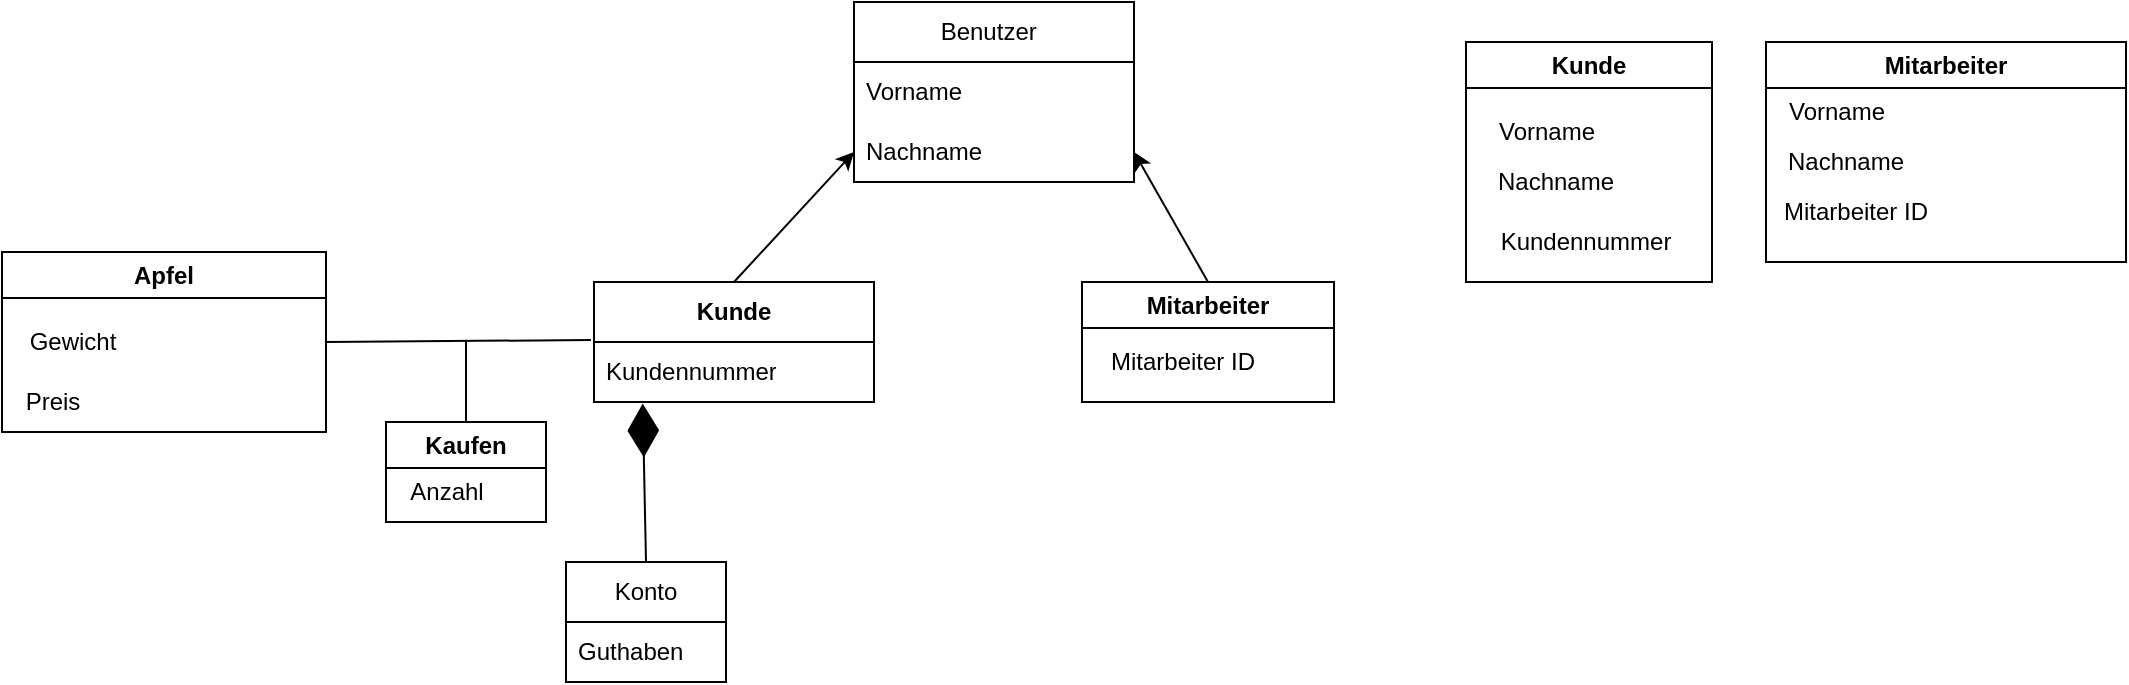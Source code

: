 <mxfile version="20.8.23" type="github"><diagram name="Seite-1" id="V2yE1zmPE9HJ6oUvd9rP"><mxGraphModel dx="1761" dy="431" grid="1" gridSize="10" guides="1" tooltips="1" connect="1" arrows="1" fold="1" page="1" pageScale="1" pageWidth="827" pageHeight="1169" math="0" shadow="0"><root><mxCell id="0"/><mxCell id="1" parent="0"/><mxCell id="EufNzNkJG_aAB4r2SubN-6" value="&lt;b&gt;Kunde&lt;/b&gt;" style="swimlane;fontStyle=0;childLayout=stackLayout;horizontal=1;startSize=30;horizontalStack=0;resizeParent=1;resizeParentMax=0;resizeLast=0;collapsible=1;marginBottom=0;whiteSpace=wrap;html=1;" vertex="1" parent="1"><mxGeometry x="44" y="180" width="140" height="60" as="geometry"/></mxCell><mxCell id="EufNzNkJG_aAB4r2SubN-8" value="Kundennummer" style="text;strokeColor=none;fillColor=none;align=left;verticalAlign=middle;spacingLeft=4;spacingRight=4;overflow=hidden;points=[[0,0.5],[1,0.5]];portConstraint=eastwest;rotatable=0;whiteSpace=wrap;html=1;" vertex="1" parent="EufNzNkJG_aAB4r2SubN-6"><mxGeometry y="30" width="140" height="30" as="geometry"/></mxCell><mxCell id="EufNzNkJG_aAB4r2SubN-10" value="Benutzer&lt;span style=&quot;white-space: pre;&quot;&gt;&#9;&lt;/span&gt;" style="swimlane;fontStyle=0;childLayout=stackLayout;horizontal=1;startSize=30;horizontalStack=0;resizeParent=1;resizeParentMax=0;resizeLast=0;collapsible=1;marginBottom=0;whiteSpace=wrap;html=1;" vertex="1" parent="1"><mxGeometry x="174" y="40" width="140" height="90" as="geometry"/></mxCell><mxCell id="EufNzNkJG_aAB4r2SubN-12" value="Vorname&lt;span style=&quot;white-space: pre;&quot;&gt;&#9;&lt;/span&gt;" style="text;strokeColor=none;fillColor=none;align=left;verticalAlign=middle;spacingLeft=4;spacingRight=4;overflow=hidden;points=[[0,0.5],[1,0.5]];portConstraint=eastwest;rotatable=0;whiteSpace=wrap;html=1;" vertex="1" parent="EufNzNkJG_aAB4r2SubN-10"><mxGeometry y="30" width="140" height="30" as="geometry"/></mxCell><mxCell id="EufNzNkJG_aAB4r2SubN-13" value="&lt;div&gt;Nachname&lt;/div&gt;" style="text;strokeColor=none;fillColor=none;align=left;verticalAlign=middle;spacingLeft=4;spacingRight=4;overflow=hidden;points=[[0,0.5],[1,0.5]];portConstraint=eastwest;rotatable=0;whiteSpace=wrap;html=1;" vertex="1" parent="EufNzNkJG_aAB4r2SubN-10"><mxGeometry y="60" width="140" height="30" as="geometry"/></mxCell><mxCell id="EufNzNkJG_aAB4r2SubN-19" value="" style="endArrow=classic;html=1;rounded=0;entryX=0;entryY=0.5;entryDx=0;entryDy=0;exitX=0.5;exitY=0;exitDx=0;exitDy=0;" edge="1" parent="1" source="EufNzNkJG_aAB4r2SubN-6" target="EufNzNkJG_aAB4r2SubN-13"><mxGeometry width="50" height="50" relative="1" as="geometry"><mxPoint x="190" y="160" as="sourcePoint"/><mxPoint x="200" y="190" as="targetPoint"/></mxGeometry></mxCell><mxCell id="EufNzNkJG_aAB4r2SubN-20" value="Mitarbeiter" style="swimlane;whiteSpace=wrap;html=1;" vertex="1" parent="1"><mxGeometry x="288" y="180" width="126" height="60" as="geometry"/></mxCell><mxCell id="EufNzNkJG_aAB4r2SubN-21" value="Mitarbeiter ID" style="text;html=1;align=center;verticalAlign=middle;resizable=0;points=[];autosize=1;strokeColor=none;fillColor=none;" vertex="1" parent="EufNzNkJG_aAB4r2SubN-20"><mxGeometry y="25" width="100" height="30" as="geometry"/></mxCell><mxCell id="EufNzNkJG_aAB4r2SubN-25" value="" style="endArrow=classic;html=1;rounded=0;entryX=1;entryY=0.5;entryDx=0;entryDy=0;exitX=0.5;exitY=0;exitDx=0;exitDy=0;" edge="1" parent="1" source="EufNzNkJG_aAB4r2SubN-20" target="EufNzNkJG_aAB4r2SubN-13"><mxGeometry width="50" height="50" relative="1" as="geometry"><mxPoint x="290" y="150" as="sourcePoint"/><mxPoint x="200" y="190" as="targetPoint"/></mxGeometry></mxCell><mxCell id="EufNzNkJG_aAB4r2SubN-27" value="Kunde" style="swimlane;whiteSpace=wrap;html=1;" vertex="1" parent="1"><mxGeometry x="480" y="60" width="123" height="120" as="geometry"/></mxCell><mxCell id="EufNzNkJG_aAB4r2SubN-29" value="Nachname" style="text;html=1;strokeColor=none;fillColor=none;align=center;verticalAlign=middle;whiteSpace=wrap;rounded=0;" vertex="1" parent="EufNzNkJG_aAB4r2SubN-27"><mxGeometry x="15" y="55" width="60" height="30" as="geometry"/></mxCell><mxCell id="EufNzNkJG_aAB4r2SubN-28" value="Vorname" style="text;html=1;align=center;verticalAlign=middle;resizable=0;points=[];autosize=1;strokeColor=none;fillColor=none;" vertex="1" parent="EufNzNkJG_aAB4r2SubN-27"><mxGeometry x="5" y="30" width="70" height="30" as="geometry"/></mxCell><mxCell id="EufNzNkJG_aAB4r2SubN-30" value="Kundennummer" style="text;html=1;strokeColor=none;fillColor=none;align=center;verticalAlign=middle;whiteSpace=wrap;rounded=0;" vertex="1" parent="EufNzNkJG_aAB4r2SubN-27"><mxGeometry x="30" y="85" width="60" height="30" as="geometry"/></mxCell><mxCell id="EufNzNkJG_aAB4r2SubN-31" value="Mitarbeiter" style="swimlane;whiteSpace=wrap;html=1;startSize=23;" vertex="1" parent="1"><mxGeometry x="630" y="60" width="180" height="110" as="geometry"/></mxCell><mxCell id="EufNzNkJG_aAB4r2SubN-33" value="Vorname" style="text;html=1;align=center;verticalAlign=middle;resizable=0;points=[];autosize=1;strokeColor=none;fillColor=none;" vertex="1" parent="EufNzNkJG_aAB4r2SubN-31"><mxGeometry y="20" width="70" height="30" as="geometry"/></mxCell><mxCell id="EufNzNkJG_aAB4r2SubN-32" value="Nachname" style="text;html=1;strokeColor=none;fillColor=none;align=center;verticalAlign=middle;whiteSpace=wrap;rounded=0;" vertex="1" parent="EufNzNkJG_aAB4r2SubN-31"><mxGeometry x="10" y="45" width="60" height="30" as="geometry"/></mxCell><mxCell id="EufNzNkJG_aAB4r2SubN-35" value="Mitarbeiter ID" style="text;html=1;strokeColor=none;fillColor=none;align=center;verticalAlign=middle;whiteSpace=wrap;rounded=0;" vertex="1" parent="EufNzNkJG_aAB4r2SubN-31"><mxGeometry y="70" width="90" height="30" as="geometry"/></mxCell><mxCell id="EufNzNkJG_aAB4r2SubN-36" value="Apfel" style="swimlane;whiteSpace=wrap;html=1;" vertex="1" parent="1"><mxGeometry x="-252" y="165" width="162" height="90" as="geometry"/></mxCell><mxCell id="EufNzNkJG_aAB4r2SubN-38" value="Gewicht" style="text;html=1;align=center;verticalAlign=middle;resizable=0;points=[];autosize=1;strokeColor=none;fillColor=none;" vertex="1" parent="EufNzNkJG_aAB4r2SubN-36"><mxGeometry y="30" width="70" height="30" as="geometry"/></mxCell><mxCell id="EufNzNkJG_aAB4r2SubN-39" value="Preis" style="text;html=1;align=center;verticalAlign=middle;resizable=0;points=[];autosize=1;strokeColor=none;fillColor=none;" vertex="1" parent="EufNzNkJG_aAB4r2SubN-36"><mxGeometry y="60" width="50" height="30" as="geometry"/></mxCell><mxCell id="EufNzNkJG_aAB4r2SubN-40" value="Kaufen" style="swimlane;whiteSpace=wrap;html=1;" vertex="1" parent="1"><mxGeometry x="-60" y="250" width="80" height="50" as="geometry"/></mxCell><mxCell id="EufNzNkJG_aAB4r2SubN-43" value="Anzahl" style="text;html=1;align=center;verticalAlign=middle;resizable=0;points=[];autosize=1;strokeColor=none;fillColor=none;" vertex="1" parent="EufNzNkJG_aAB4r2SubN-40"><mxGeometry y="20" width="60" height="30" as="geometry"/></mxCell><mxCell id="EufNzNkJG_aAB4r2SubN-44" value="" style="endArrow=none;html=1;rounded=0;exitX=1;exitY=0.5;exitDx=0;exitDy=0;entryX=-0.011;entryY=-0.033;entryDx=0;entryDy=0;entryPerimeter=0;" edge="1" parent="1" source="EufNzNkJG_aAB4r2SubN-36" target="EufNzNkJG_aAB4r2SubN-8"><mxGeometry width="50" height="50" relative="1" as="geometry"><mxPoint x="60" y="260" as="sourcePoint"/><mxPoint x="110" y="210" as="targetPoint"/></mxGeometry></mxCell><mxCell id="EufNzNkJG_aAB4r2SubN-45" value="" style="endArrow=none;html=1;rounded=0;exitX=0.5;exitY=0;exitDx=0;exitDy=0;" edge="1" parent="1" source="EufNzNkJG_aAB4r2SubN-40"><mxGeometry width="50" height="50" relative="1" as="geometry"><mxPoint x="60" y="260" as="sourcePoint"/><mxPoint x="-20" y="210" as="targetPoint"/></mxGeometry></mxCell><mxCell id="EufNzNkJG_aAB4r2SubN-50" value="Konto" style="swimlane;fontStyle=0;childLayout=stackLayout;horizontal=1;startSize=30;horizontalStack=0;resizeParent=1;resizeParentMax=0;resizeLast=0;collapsible=1;marginBottom=0;whiteSpace=wrap;html=1;" vertex="1" parent="1"><mxGeometry x="30" y="320" width="80" height="60" as="geometry"/></mxCell><mxCell id="EufNzNkJG_aAB4r2SubN-51" value="Guthaben" style="text;strokeColor=none;fillColor=none;align=left;verticalAlign=middle;spacingLeft=4;spacingRight=4;overflow=hidden;points=[[0,0.5],[1,0.5]];portConstraint=eastwest;rotatable=0;whiteSpace=wrap;html=1;" vertex="1" parent="EufNzNkJG_aAB4r2SubN-50"><mxGeometry y="30" width="80" height="30" as="geometry"/></mxCell><mxCell id="EufNzNkJG_aAB4r2SubN-54" value="" style="endArrow=diamondThin;endFill=1;endSize=24;html=1;rounded=0;exitX=0.5;exitY=0;exitDx=0;exitDy=0;entryX=0.174;entryY=1.025;entryDx=0;entryDy=0;entryPerimeter=0;" edge="1" parent="1" source="EufNzNkJG_aAB4r2SubN-50" target="EufNzNkJG_aAB4r2SubN-8"><mxGeometry width="160" relative="1" as="geometry"><mxPoint x="80" y="270" as="sourcePoint"/><mxPoint x="210" y="260" as="targetPoint"/></mxGeometry></mxCell></root></mxGraphModel></diagram></mxfile>
